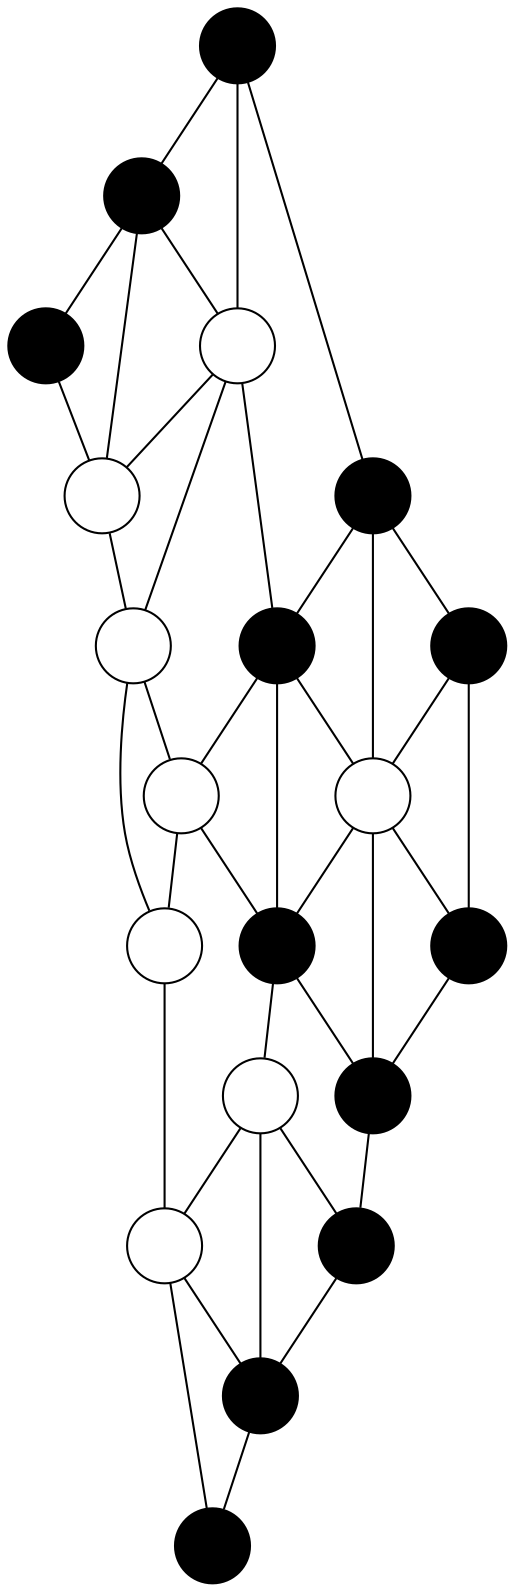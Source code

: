 graph
{
	node [shape=circle, style=solid, color=black, label=""];

	A -- B;
	A -- D;
	A -- E;
	B -- C;
	B -- E;
	B -- F;
	C -- F;
	D -- G;
	D -- H;
	D -- J;
	E -- F;
	E -- H;
	E -- I;
	F -- I;
	G -- J;
	G -- L;
	H -- J;
	H -- K;
	H -- M;
	I -- K;
	I -- N;
	J -- L;
	J -- M;
	J -- O;
	K -- M;
	K -- N;
	L -- O;
	M -- O;
	M -- P;
	N -- Q;
	O -- R;
	P -- Q;
	P -- R;
	P -- S;
	Q -- S;
	Q -- T;
	R -- S;
	S -- T;

	A [pos="2,6!", style=filled];
	B [pos="4,6!", style=filled];
	C [pos="6,6!", style=filled];
	D [pos="1,5!", style=filled];
	E [pos="3,5!"];
	F [pos="5,5!"];
	G [pos="0,4!", style=filled];
	H [pos="2,4!", style=filled];
	I [pos="4,4!"];
	J [pos="1,3!"];
	K [pos="3,3!"];
	L [pos="0,2!", style=filled];
	M [pos="2,2!", style=filled];
	N [pos="4,2!"];
	O [pos="1,1!", style=filled];
	P [pos="3,1!"];
	Q [pos="5,1!"];
	R [pos="2,0!", style=filled];
	S [pos="4,0!", style=filled];
	T [pos="6,0!", style=filled];
}
